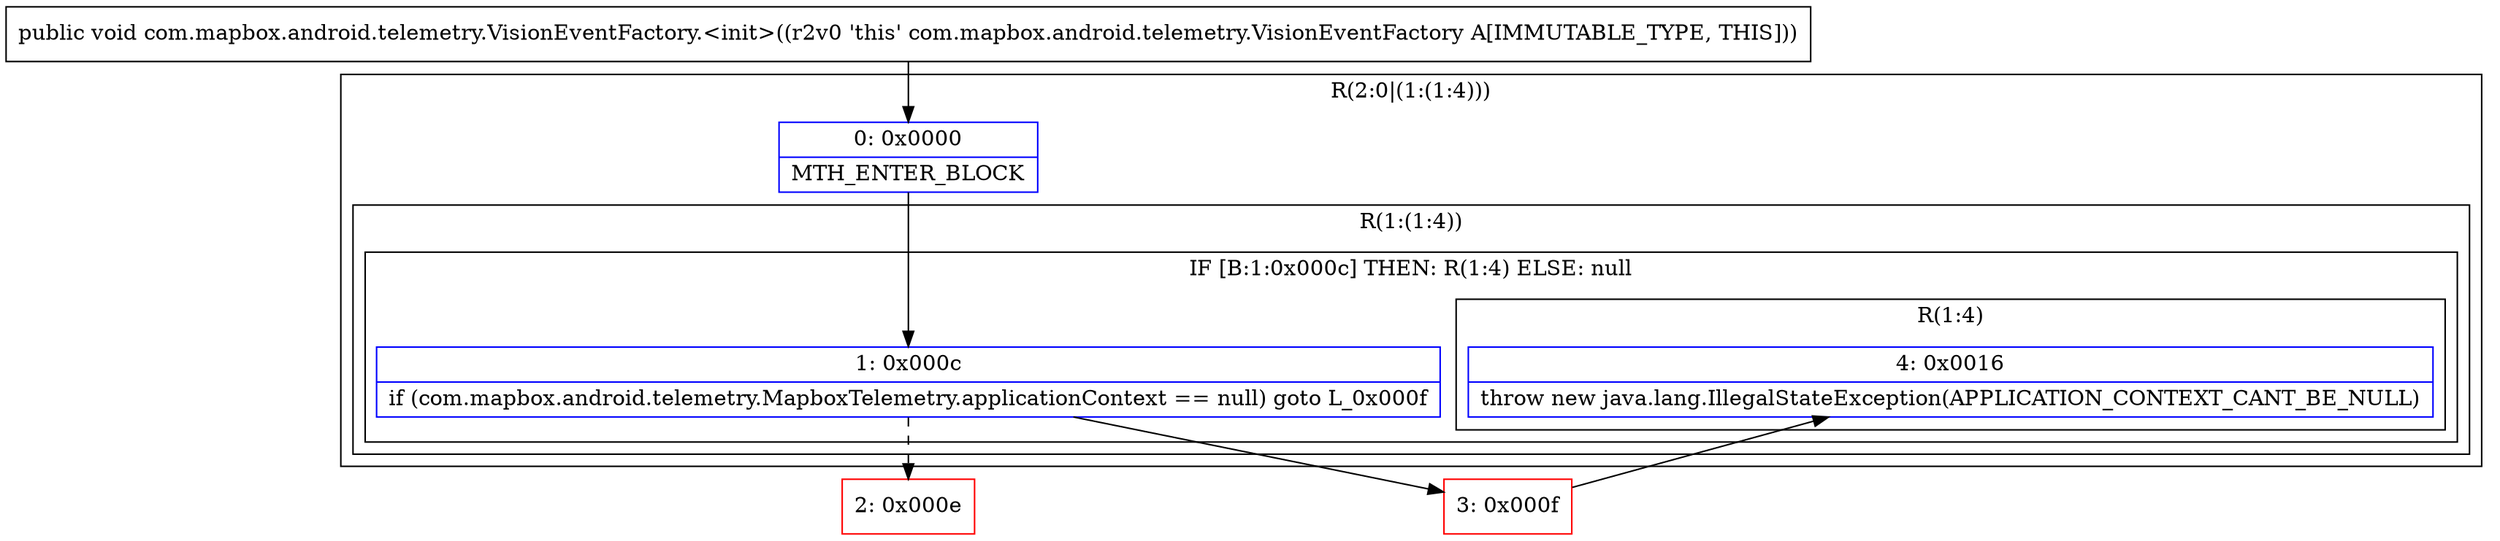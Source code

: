 digraph "CFG forcom.mapbox.android.telemetry.VisionEventFactory.\<init\>()V" {
subgraph cluster_Region_821681156 {
label = "R(2:0|(1:(1:4)))";
node [shape=record,color=blue];
Node_0 [shape=record,label="{0\:\ 0x0000|MTH_ENTER_BLOCK\l}"];
subgraph cluster_Region_972085965 {
label = "R(1:(1:4))";
node [shape=record,color=blue];
subgraph cluster_IfRegion_535507246 {
label = "IF [B:1:0x000c] THEN: R(1:4) ELSE: null";
node [shape=record,color=blue];
Node_1 [shape=record,label="{1\:\ 0x000c|if (com.mapbox.android.telemetry.MapboxTelemetry.applicationContext == null) goto L_0x000f\l}"];
subgraph cluster_Region_1149133539 {
label = "R(1:4)";
node [shape=record,color=blue];
Node_4 [shape=record,label="{4\:\ 0x0016|throw new java.lang.IllegalStateException(APPLICATION_CONTEXT_CANT_BE_NULL)\l}"];
}
}
}
}
Node_2 [shape=record,color=red,label="{2\:\ 0x000e}"];
Node_3 [shape=record,color=red,label="{3\:\ 0x000f}"];
MethodNode[shape=record,label="{public void com.mapbox.android.telemetry.VisionEventFactory.\<init\>((r2v0 'this' com.mapbox.android.telemetry.VisionEventFactory A[IMMUTABLE_TYPE, THIS])) }"];
MethodNode -> Node_0;
Node_0 -> Node_1;
Node_1 -> Node_2[style=dashed];
Node_1 -> Node_3;
Node_3 -> Node_4;
}

